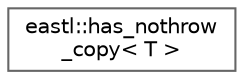 digraph "类继承关系图"
{
 // LATEX_PDF_SIZE
  bgcolor="transparent";
  edge [fontname=Helvetica,fontsize=10,labelfontname=Helvetica,labelfontsize=10];
  node [fontname=Helvetica,fontsize=10,shape=box,height=0.2,width=0.4];
  rankdir="LR";
  Node0 [id="Node000000",label="eastl::has_nothrow\l_copy\< T \>",height=0.2,width=0.4,color="grey40", fillcolor="white", style="filled",URL="$structeastl_1_1has__nothrow__copy.html",tooltip=" "];
}

